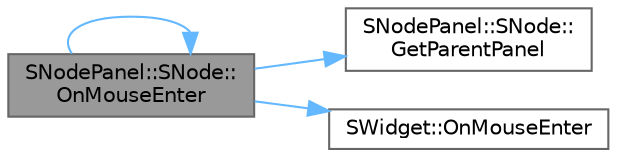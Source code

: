 digraph "SNodePanel::SNode::OnMouseEnter"
{
 // INTERACTIVE_SVG=YES
 // LATEX_PDF_SIZE
  bgcolor="transparent";
  edge [fontname=Helvetica,fontsize=10,labelfontname=Helvetica,labelfontsize=10];
  node [fontname=Helvetica,fontsize=10,shape=box,height=0.2,width=0.4];
  rankdir="LR";
  Node1 [id="Node000001",label="SNodePanel::SNode::\lOnMouseEnter",height=0.2,width=0.4,color="gray40", fillcolor="grey60", style="filled", fontcolor="black",tooltip="The system will use this event to notify a widget that the cursor has entered it."];
  Node1 -> Node2 [id="edge1_Node000001_Node000002",color="steelblue1",style="solid",tooltip=" "];
  Node2 [id="Node000002",label="SNodePanel::SNode::\lGetParentPanel",height=0.2,width=0.4,color="grey40", fillcolor="white", style="filled",URL="$dd/d6c/classSNodePanel_1_1SNode.html#aa887c150b6055f47e8e19a7c104edbcf",tooltip=" "];
  Node1 -> Node1 [id="edge2_Node000001_Node000001",color="steelblue1",style="solid",tooltip=" "];
  Node1 -> Node3 [id="edge3_Node000001_Node000003",color="steelblue1",style="solid",tooltip=" "];
  Node3 [id="Node000003",label="SWidget::OnMouseEnter",height=0.2,width=0.4,color="grey40", fillcolor="white", style="filled",URL="$dd/de2/classSWidget.html#a83d51829b6b20b9dbbe662900b521fe7",tooltip="The system will use this event to notify a widget that the cursor has entered it."];
}
